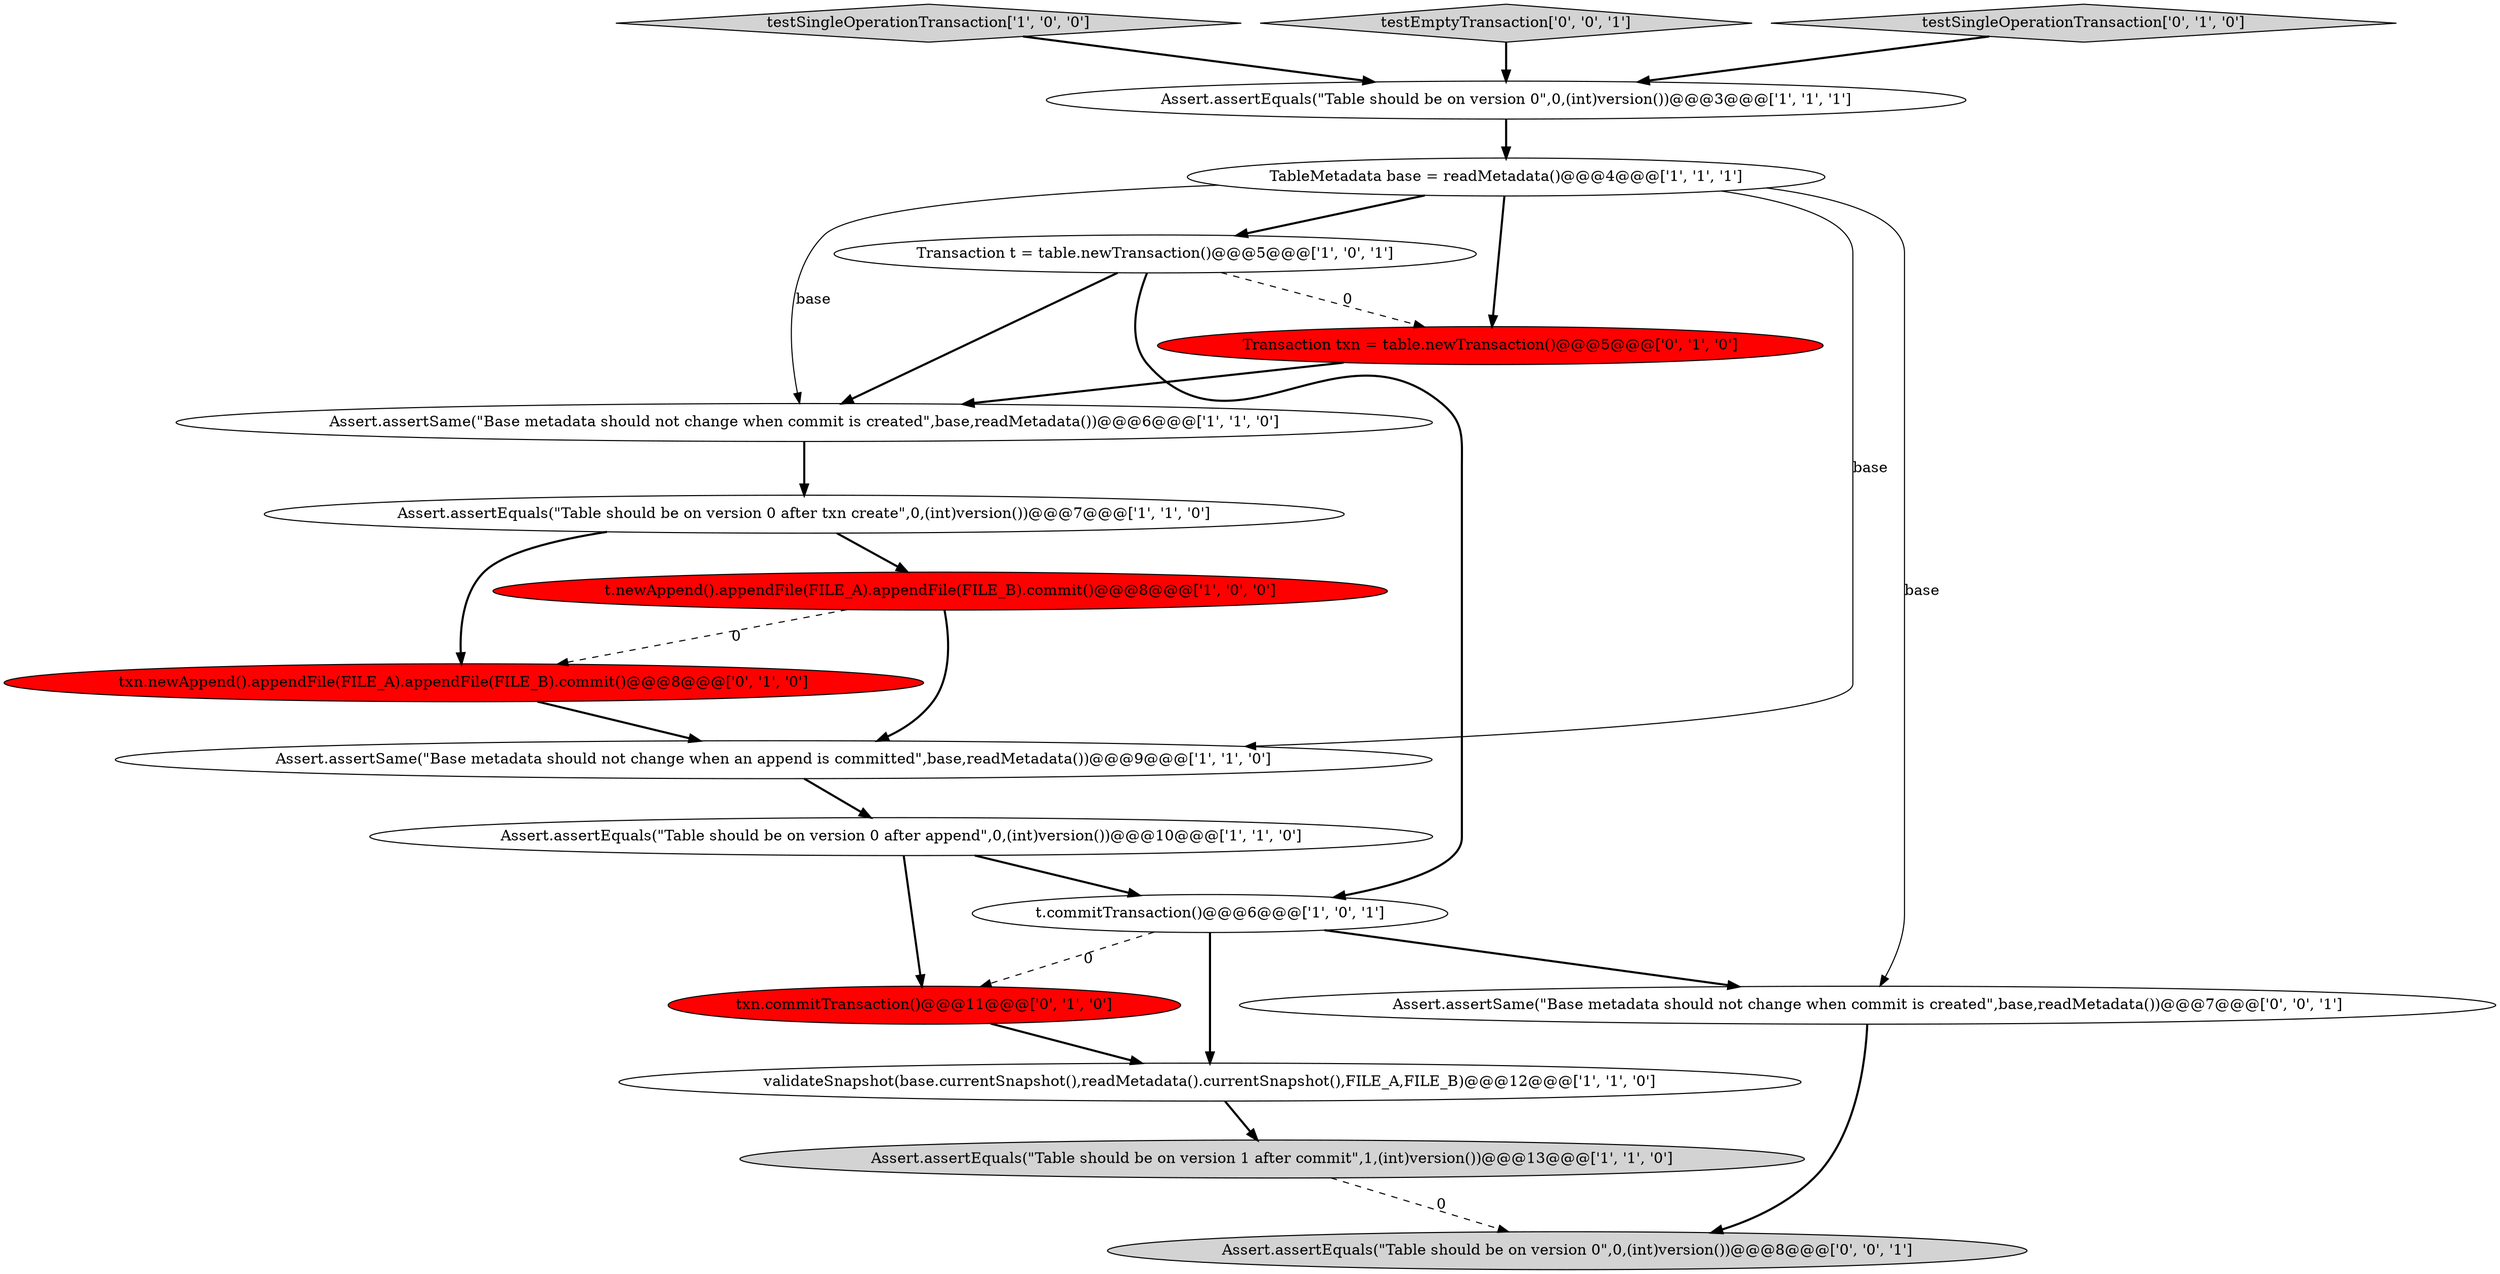 digraph {
10 [style = filled, label = "Assert.assertSame(\"Base metadata should not change when an append is committed\",base,readMetadata())@@@9@@@['1', '1', '0']", fillcolor = white, shape = ellipse image = "AAA0AAABBB1BBB"];
2 [style = filled, label = "testSingleOperationTransaction['1', '0', '0']", fillcolor = lightgray, shape = diamond image = "AAA0AAABBB1BBB"];
7 [style = filled, label = "Transaction t = table.newTransaction()@@@5@@@['1', '0', '1']", fillcolor = white, shape = ellipse image = "AAA0AAABBB1BBB"];
6 [style = filled, label = "Assert.assertEquals(\"Table should be on version 0 after append\",0,(int)version())@@@10@@@['1', '1', '0']", fillcolor = white, shape = ellipse image = "AAA0AAABBB1BBB"];
16 [style = filled, label = "Assert.assertEquals(\"Table should be on version 0\",0,(int)version())@@@8@@@['0', '0', '1']", fillcolor = lightgray, shape = ellipse image = "AAA0AAABBB3BBB"];
18 [style = filled, label = "testEmptyTransaction['0', '0', '1']", fillcolor = lightgray, shape = diamond image = "AAA0AAABBB3BBB"];
14 [style = filled, label = "testSingleOperationTransaction['0', '1', '0']", fillcolor = lightgray, shape = diamond image = "AAA0AAABBB2BBB"];
13 [style = filled, label = "txn.newAppend().appendFile(FILE_A).appendFile(FILE_B).commit()@@@8@@@['0', '1', '0']", fillcolor = red, shape = ellipse image = "AAA1AAABBB2BBB"];
9 [style = filled, label = "t.newAppend().appendFile(FILE_A).appendFile(FILE_B).commit()@@@8@@@['1', '0', '0']", fillcolor = red, shape = ellipse image = "AAA1AAABBB1BBB"];
0 [style = filled, label = "validateSnapshot(base.currentSnapshot(),readMetadata().currentSnapshot(),FILE_A,FILE_B)@@@12@@@['1', '1', '0']", fillcolor = white, shape = ellipse image = "AAA0AAABBB1BBB"];
15 [style = filled, label = "Transaction txn = table.newTransaction()@@@5@@@['0', '1', '0']", fillcolor = red, shape = ellipse image = "AAA1AAABBB2BBB"];
1 [style = filled, label = "t.commitTransaction()@@@6@@@['1', '0', '1']", fillcolor = white, shape = ellipse image = "AAA0AAABBB1BBB"];
4 [style = filled, label = "Assert.assertEquals(\"Table should be on version 0\",0,(int)version())@@@3@@@['1', '1', '1']", fillcolor = white, shape = ellipse image = "AAA0AAABBB1BBB"];
12 [style = filled, label = "txn.commitTransaction()@@@11@@@['0', '1', '0']", fillcolor = red, shape = ellipse image = "AAA1AAABBB2BBB"];
5 [style = filled, label = "Assert.assertSame(\"Base metadata should not change when commit is created\",base,readMetadata())@@@6@@@['1', '1', '0']", fillcolor = white, shape = ellipse image = "AAA0AAABBB1BBB"];
8 [style = filled, label = "Assert.assertEquals(\"Table should be on version 1 after commit\",1,(int)version())@@@13@@@['1', '1', '0']", fillcolor = lightgray, shape = ellipse image = "AAA0AAABBB1BBB"];
3 [style = filled, label = "TableMetadata base = readMetadata()@@@4@@@['1', '1', '1']", fillcolor = white, shape = ellipse image = "AAA0AAABBB1BBB"];
17 [style = filled, label = "Assert.assertSame(\"Base metadata should not change when commit is created\",base,readMetadata())@@@7@@@['0', '0', '1']", fillcolor = white, shape = ellipse image = "AAA0AAABBB3BBB"];
11 [style = filled, label = "Assert.assertEquals(\"Table should be on version 0 after txn create\",0,(int)version())@@@7@@@['1', '1', '0']", fillcolor = white, shape = ellipse image = "AAA0AAABBB1BBB"];
13->10 [style = bold, label=""];
4->3 [style = bold, label=""];
8->16 [style = dashed, label="0"];
7->1 [style = bold, label=""];
3->5 [style = solid, label="base"];
3->17 [style = solid, label="base"];
3->15 [style = bold, label=""];
1->0 [style = bold, label=""];
9->10 [style = bold, label=""];
11->9 [style = bold, label=""];
2->4 [style = bold, label=""];
12->0 [style = bold, label=""];
10->6 [style = bold, label=""];
15->5 [style = bold, label=""];
1->17 [style = bold, label=""];
6->1 [style = bold, label=""];
1->12 [style = dashed, label="0"];
7->5 [style = bold, label=""];
18->4 [style = bold, label=""];
3->7 [style = bold, label=""];
11->13 [style = bold, label=""];
9->13 [style = dashed, label="0"];
0->8 [style = bold, label=""];
7->15 [style = dashed, label="0"];
5->11 [style = bold, label=""];
3->10 [style = solid, label="base"];
17->16 [style = bold, label=""];
14->4 [style = bold, label=""];
6->12 [style = bold, label=""];
}
